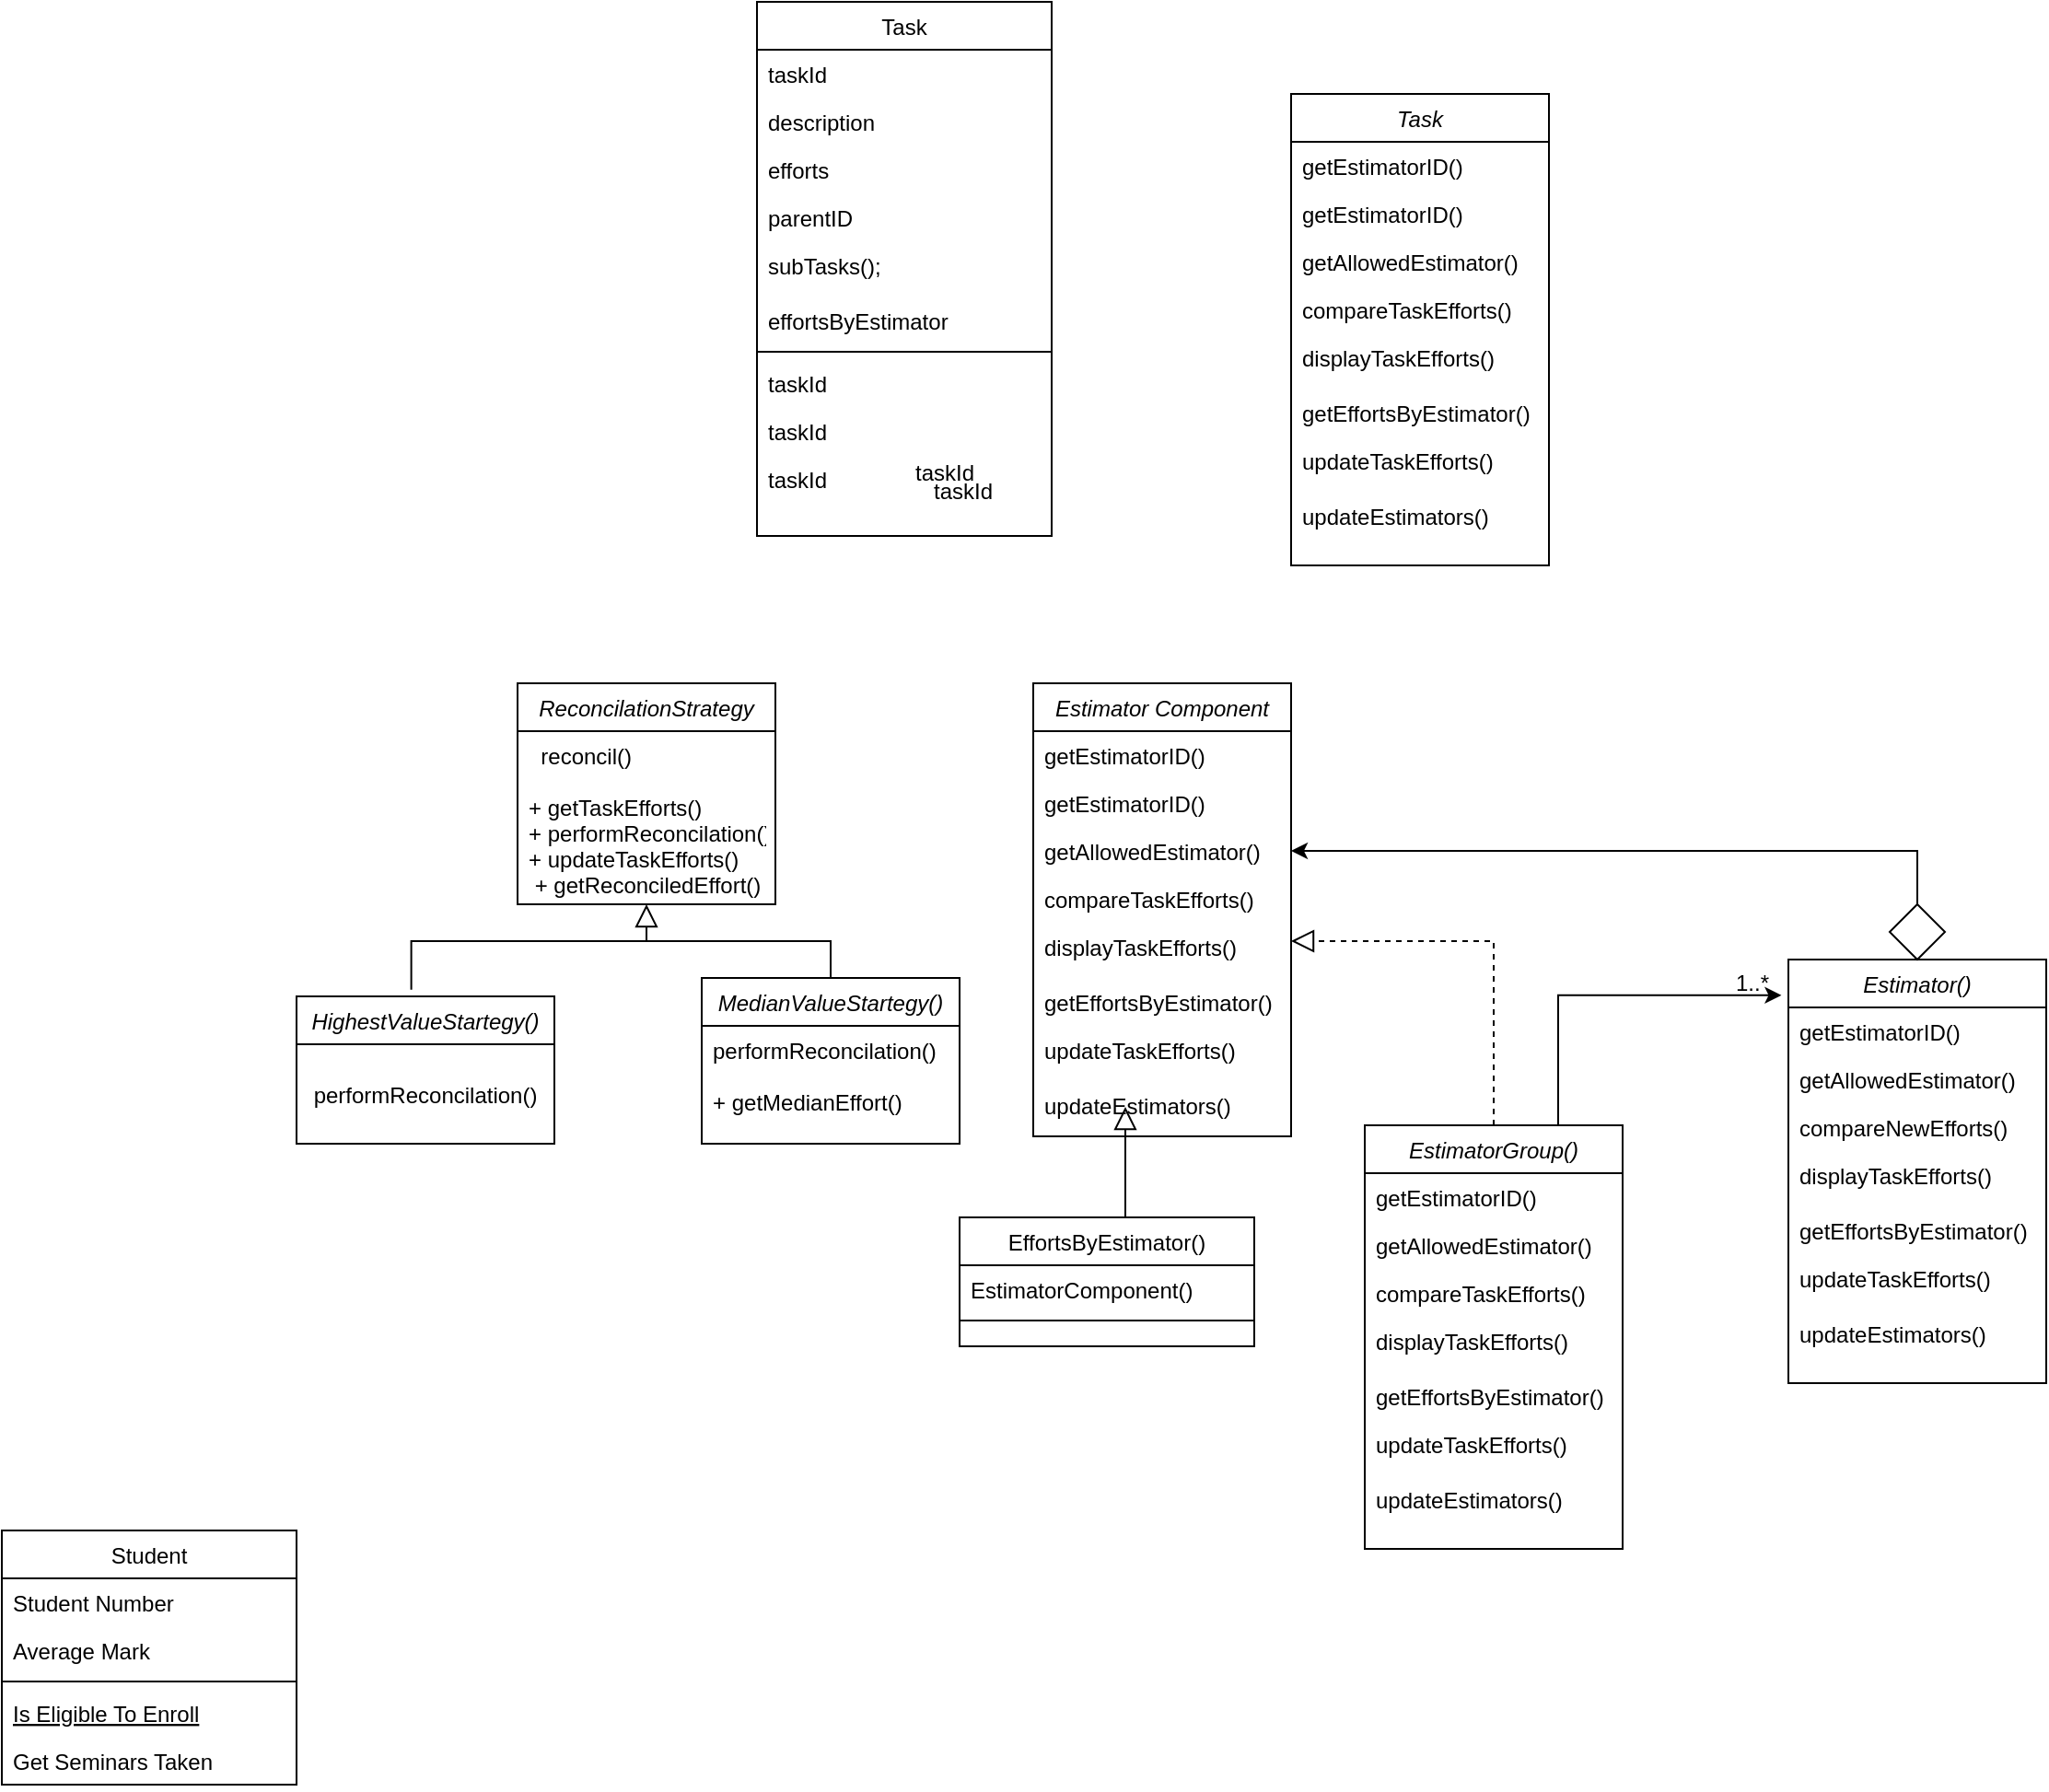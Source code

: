 <mxfile version="24.2.5" type="github">
  <diagram id="C5RBs43oDa-KdzZeNtuy" name="Page-1">
    <mxGraphModel dx="1820" dy="1784" grid="1" gridSize="10" guides="1" tooltips="1" connect="1" arrows="1" fold="1" page="1" pageScale="1" pageWidth="827" pageHeight="1169" math="0" shadow="0">
      <root>
        <mxCell id="WIyWlLk6GJQsqaUBKTNV-0" />
        <mxCell id="WIyWlLk6GJQsqaUBKTNV-1" parent="WIyWlLk6GJQsqaUBKTNV-0" />
        <mxCell id="zkfFHV4jXpPFQw0GAbJ--0" value="Estimator Component" style="swimlane;fontStyle=2;align=center;verticalAlign=top;childLayout=stackLayout;horizontal=1;startSize=26;horizontalStack=0;resizeParent=1;resizeLast=0;collapsible=1;marginBottom=0;rounded=0;shadow=0;strokeWidth=1;" parent="WIyWlLk6GJQsqaUBKTNV-1" vertex="1">
          <mxGeometry x="210" y="40" width="140" height="246" as="geometry">
            <mxRectangle x="210" y="40" width="160" height="26" as="alternateBounds" />
          </mxGeometry>
        </mxCell>
        <mxCell id="uz5Cc4IZc9jDpp8bJHu5-74" value="getEstimatorID()&#xa;" style="text;align=left;verticalAlign=top;spacingLeft=4;spacingRight=4;overflow=hidden;rotatable=0;points=[[0,0.5],[1,0.5]];portConstraint=eastwest;" vertex="1" parent="zkfFHV4jXpPFQw0GAbJ--0">
          <mxGeometry y="26" width="140" height="26" as="geometry" />
        </mxCell>
        <mxCell id="zkfFHV4jXpPFQw0GAbJ--1" value="getEstimatorID()&#xa;" style="text;align=left;verticalAlign=top;spacingLeft=4;spacingRight=4;overflow=hidden;rotatable=0;points=[[0,0.5],[1,0.5]];portConstraint=eastwest;" parent="zkfFHV4jXpPFQw0GAbJ--0" vertex="1">
          <mxGeometry y="52" width="140" height="26" as="geometry" />
        </mxCell>
        <mxCell id="zkfFHV4jXpPFQw0GAbJ--2" value="getAllowedEstimator()" style="text;align=left;verticalAlign=top;spacingLeft=4;spacingRight=4;overflow=hidden;rotatable=0;points=[[0,0.5],[1,0.5]];portConstraint=eastwest;rounded=0;shadow=0;html=0;" parent="zkfFHV4jXpPFQw0GAbJ--0" vertex="1">
          <mxGeometry y="78" width="140" height="26" as="geometry" />
        </mxCell>
        <mxCell id="zkfFHV4jXpPFQw0GAbJ--3" value="compareTaskEfforts()" style="text;align=left;verticalAlign=top;spacingLeft=4;spacingRight=4;overflow=hidden;rotatable=0;points=[[0,0.5],[1,0.5]];portConstraint=eastwest;rounded=0;shadow=0;html=0;" parent="zkfFHV4jXpPFQw0GAbJ--0" vertex="1">
          <mxGeometry y="104" width="140" height="26" as="geometry" />
        </mxCell>
        <mxCell id="zkfFHV4jXpPFQw0GAbJ--5" value="displayTaskEfforts()" style="text;align=left;verticalAlign=top;spacingLeft=4;spacingRight=4;overflow=hidden;rotatable=0;points=[[0,0.5],[1,0.5]];portConstraint=eastwest;" parent="zkfFHV4jXpPFQw0GAbJ--0" vertex="1">
          <mxGeometry y="130" width="140" height="30" as="geometry" />
        </mxCell>
        <mxCell id="uz5Cc4IZc9jDpp8bJHu5-3" value="getEffortsByEstimator()" style="text;align=left;verticalAlign=top;spacingLeft=4;spacingRight=4;overflow=hidden;rotatable=0;points=[[0,0.5],[1,0.5]];portConstraint=eastwest;" vertex="1" parent="zkfFHV4jXpPFQw0GAbJ--0">
          <mxGeometry y="160" width="140" height="26" as="geometry" />
        </mxCell>
        <mxCell id="uz5Cc4IZc9jDpp8bJHu5-1" value="updateTaskEfforts()" style="text;align=left;verticalAlign=top;spacingLeft=4;spacingRight=4;overflow=hidden;rotatable=0;points=[[0,0.5],[1,0.5]];portConstraint=eastwest;" vertex="1" parent="zkfFHV4jXpPFQw0GAbJ--0">
          <mxGeometry y="186" width="140" height="30" as="geometry" />
        </mxCell>
        <mxCell id="uz5Cc4IZc9jDpp8bJHu5-12" value="updateEstimators()" style="text;align=left;verticalAlign=top;spacingLeft=4;spacingRight=4;overflow=hidden;rotatable=0;points=[[0,0.5],[1,0.5]];portConstraint=eastwest;" vertex="1" parent="zkfFHV4jXpPFQw0GAbJ--0">
          <mxGeometry y="216" width="140" height="30" as="geometry" />
        </mxCell>
        <mxCell id="zkfFHV4jXpPFQw0GAbJ--6" value="Student" style="swimlane;fontStyle=0;align=center;verticalAlign=top;childLayout=stackLayout;horizontal=1;startSize=26;horizontalStack=0;resizeParent=1;resizeLast=0;collapsible=1;marginBottom=0;rounded=0;shadow=0;strokeWidth=1;" parent="WIyWlLk6GJQsqaUBKTNV-1" vertex="1">
          <mxGeometry x="-350" y="500" width="160" height="138" as="geometry">
            <mxRectangle x="130" y="380" width="160" height="26" as="alternateBounds" />
          </mxGeometry>
        </mxCell>
        <mxCell id="zkfFHV4jXpPFQw0GAbJ--7" value="Student Number" style="text;align=left;verticalAlign=top;spacingLeft=4;spacingRight=4;overflow=hidden;rotatable=0;points=[[0,0.5],[1,0.5]];portConstraint=eastwest;" parent="zkfFHV4jXpPFQw0GAbJ--6" vertex="1">
          <mxGeometry y="26" width="160" height="26" as="geometry" />
        </mxCell>
        <mxCell id="zkfFHV4jXpPFQw0GAbJ--8" value="Average Mark" style="text;align=left;verticalAlign=top;spacingLeft=4;spacingRight=4;overflow=hidden;rotatable=0;points=[[0,0.5],[1,0.5]];portConstraint=eastwest;rounded=0;shadow=0;html=0;" parent="zkfFHV4jXpPFQw0GAbJ--6" vertex="1">
          <mxGeometry y="52" width="160" height="26" as="geometry" />
        </mxCell>
        <mxCell id="zkfFHV4jXpPFQw0GAbJ--9" value="" style="line;html=1;strokeWidth=1;align=left;verticalAlign=middle;spacingTop=-1;spacingLeft=3;spacingRight=3;rotatable=0;labelPosition=right;points=[];portConstraint=eastwest;" parent="zkfFHV4jXpPFQw0GAbJ--6" vertex="1">
          <mxGeometry y="78" width="160" height="8" as="geometry" />
        </mxCell>
        <mxCell id="zkfFHV4jXpPFQw0GAbJ--10" value="Is Eligible To Enroll" style="text;align=left;verticalAlign=top;spacingLeft=4;spacingRight=4;overflow=hidden;rotatable=0;points=[[0,0.5],[1,0.5]];portConstraint=eastwest;fontStyle=4" parent="zkfFHV4jXpPFQw0GAbJ--6" vertex="1">
          <mxGeometry y="86" width="160" height="26" as="geometry" />
        </mxCell>
        <mxCell id="zkfFHV4jXpPFQw0GAbJ--11" value="Get Seminars Taken" style="text;align=left;verticalAlign=top;spacingLeft=4;spacingRight=4;overflow=hidden;rotatable=0;points=[[0,0.5],[1,0.5]];portConstraint=eastwest;" parent="zkfFHV4jXpPFQw0GAbJ--6" vertex="1">
          <mxGeometry y="112" width="160" height="26" as="geometry" />
        </mxCell>
        <mxCell id="zkfFHV4jXpPFQw0GAbJ--13" value="EffortsByEstimator()" style="swimlane;fontStyle=0;align=center;verticalAlign=top;childLayout=stackLayout;horizontal=1;startSize=26;horizontalStack=0;resizeParent=1;resizeLast=0;collapsible=1;marginBottom=0;rounded=0;shadow=0;strokeWidth=1;" parent="WIyWlLk6GJQsqaUBKTNV-1" vertex="1">
          <mxGeometry x="170" y="330" width="160" height="70" as="geometry">
            <mxRectangle x="340" y="380" width="170" height="26" as="alternateBounds" />
          </mxGeometry>
        </mxCell>
        <mxCell id="zkfFHV4jXpPFQw0GAbJ--14" value="EstimatorComponent()" style="text;align=left;verticalAlign=top;spacingLeft=4;spacingRight=4;overflow=hidden;rotatable=0;points=[[0,0.5],[1,0.5]];portConstraint=eastwest;" parent="zkfFHV4jXpPFQw0GAbJ--13" vertex="1">
          <mxGeometry y="26" width="160" height="26" as="geometry" />
        </mxCell>
        <mxCell id="zkfFHV4jXpPFQw0GAbJ--15" value="" style="line;html=1;strokeWidth=1;align=left;verticalAlign=middle;spacingTop=-1;spacingLeft=3;spacingRight=3;rotatable=0;labelPosition=right;points=[];portConstraint=eastwest;" parent="zkfFHV4jXpPFQw0GAbJ--13" vertex="1">
          <mxGeometry y="52" width="160" height="8" as="geometry" />
        </mxCell>
        <mxCell id="zkfFHV4jXpPFQw0GAbJ--16" value="" style="endArrow=block;endSize=10;endFill=0;shadow=0;strokeWidth=1;rounded=0;curved=0;edgeStyle=elbowEdgeStyle;elbow=vertical;exitX=0.5;exitY=0;exitDx=0;exitDy=0;dashed=1;" parent="WIyWlLk6GJQsqaUBKTNV-1" source="uz5Cc4IZc9jDpp8bJHu5-37" edge="1">
          <mxGeometry width="160" relative="1" as="geometry">
            <mxPoint x="460" y="270" as="sourcePoint" />
            <mxPoint x="350" y="180" as="targetPoint" />
            <Array as="points">
              <mxPoint x="510" y="180" />
            </Array>
          </mxGeometry>
        </mxCell>
        <mxCell id="uz5Cc4IZc9jDpp8bJHu5-26" value="Estimator()" style="swimlane;fontStyle=2;align=center;verticalAlign=top;childLayout=stackLayout;horizontal=1;startSize=26;horizontalStack=0;resizeParent=1;resizeLast=0;collapsible=1;marginBottom=0;rounded=0;shadow=0;strokeWidth=1;" vertex="1" parent="WIyWlLk6GJQsqaUBKTNV-1">
          <mxGeometry x="620" y="190" width="140" height="230" as="geometry">
            <mxRectangle x="210" y="40" width="160" height="26" as="alternateBounds" />
          </mxGeometry>
        </mxCell>
        <mxCell id="uz5Cc4IZc9jDpp8bJHu5-27" value="getEstimatorID()&#xa;" style="text;align=left;verticalAlign=top;spacingLeft=4;spacingRight=4;overflow=hidden;rotatable=0;points=[[0,0.5],[1,0.5]];portConstraint=eastwest;" vertex="1" parent="uz5Cc4IZc9jDpp8bJHu5-26">
          <mxGeometry y="26" width="140" height="26" as="geometry" />
        </mxCell>
        <mxCell id="uz5Cc4IZc9jDpp8bJHu5-28" value="getAllowedEstimator()" style="text;align=left;verticalAlign=top;spacingLeft=4;spacingRight=4;overflow=hidden;rotatable=0;points=[[0,0.5],[1,0.5]];portConstraint=eastwest;rounded=0;shadow=0;html=0;" vertex="1" parent="uz5Cc4IZc9jDpp8bJHu5-26">
          <mxGeometry y="52" width="140" height="26" as="geometry" />
        </mxCell>
        <mxCell id="uz5Cc4IZc9jDpp8bJHu5-29" value="compareNewEfforts()" style="text;align=left;verticalAlign=top;spacingLeft=4;spacingRight=4;overflow=hidden;rotatable=0;points=[[0,0.5],[1,0.5]];portConstraint=eastwest;rounded=0;shadow=0;html=0;" vertex="1" parent="uz5Cc4IZc9jDpp8bJHu5-26">
          <mxGeometry y="78" width="140" height="26" as="geometry" />
        </mxCell>
        <mxCell id="uz5Cc4IZc9jDpp8bJHu5-30" value="displayTaskEfforts()" style="text;align=left;verticalAlign=top;spacingLeft=4;spacingRight=4;overflow=hidden;rotatable=0;points=[[0,0.5],[1,0.5]];portConstraint=eastwest;" vertex="1" parent="uz5Cc4IZc9jDpp8bJHu5-26">
          <mxGeometry y="104" width="140" height="30" as="geometry" />
        </mxCell>
        <mxCell id="uz5Cc4IZc9jDpp8bJHu5-31" value="getEffortsByEstimator()" style="text;align=left;verticalAlign=top;spacingLeft=4;spacingRight=4;overflow=hidden;rotatable=0;points=[[0,0.5],[1,0.5]];portConstraint=eastwest;" vertex="1" parent="uz5Cc4IZc9jDpp8bJHu5-26">
          <mxGeometry y="134" width="140" height="26" as="geometry" />
        </mxCell>
        <mxCell id="uz5Cc4IZc9jDpp8bJHu5-32" value="updateTaskEfforts()" style="text;align=left;verticalAlign=top;spacingLeft=4;spacingRight=4;overflow=hidden;rotatable=0;points=[[0,0.5],[1,0.5]];portConstraint=eastwest;" vertex="1" parent="uz5Cc4IZc9jDpp8bJHu5-26">
          <mxGeometry y="160" width="140" height="30" as="geometry" />
        </mxCell>
        <mxCell id="uz5Cc4IZc9jDpp8bJHu5-33" value="updateEstimators()" style="text;align=left;verticalAlign=top;spacingLeft=4;spacingRight=4;overflow=hidden;rotatable=0;points=[[0,0.5],[1,0.5]];portConstraint=eastwest;" vertex="1" parent="uz5Cc4IZc9jDpp8bJHu5-26">
          <mxGeometry y="190" width="140" height="30" as="geometry" />
        </mxCell>
        <mxCell id="uz5Cc4IZc9jDpp8bJHu5-37" value="EstimatorGroup()" style="swimlane;fontStyle=2;align=center;verticalAlign=top;childLayout=stackLayout;horizontal=1;startSize=26;horizontalStack=0;resizeParent=1;resizeLast=0;collapsible=1;marginBottom=0;rounded=0;shadow=0;strokeWidth=1;" vertex="1" parent="WIyWlLk6GJQsqaUBKTNV-1">
          <mxGeometry x="390" y="280" width="140" height="230" as="geometry">
            <mxRectangle x="210" y="40" width="160" height="26" as="alternateBounds" />
          </mxGeometry>
        </mxCell>
        <mxCell id="uz5Cc4IZc9jDpp8bJHu5-38" value="getEstimatorID()&#xa;" style="text;align=left;verticalAlign=top;spacingLeft=4;spacingRight=4;overflow=hidden;rotatable=0;points=[[0,0.5],[1,0.5]];portConstraint=eastwest;" vertex="1" parent="uz5Cc4IZc9jDpp8bJHu5-37">
          <mxGeometry y="26" width="140" height="26" as="geometry" />
        </mxCell>
        <mxCell id="uz5Cc4IZc9jDpp8bJHu5-39" value="getAllowedEstimator()" style="text;align=left;verticalAlign=top;spacingLeft=4;spacingRight=4;overflow=hidden;rotatable=0;points=[[0,0.5],[1,0.5]];portConstraint=eastwest;rounded=0;shadow=0;html=0;" vertex="1" parent="uz5Cc4IZc9jDpp8bJHu5-37">
          <mxGeometry y="52" width="140" height="26" as="geometry" />
        </mxCell>
        <mxCell id="uz5Cc4IZc9jDpp8bJHu5-40" value="compareTaskEfforts()" style="text;align=left;verticalAlign=top;spacingLeft=4;spacingRight=4;overflow=hidden;rotatable=0;points=[[0,0.5],[1,0.5]];portConstraint=eastwest;rounded=0;shadow=0;html=0;" vertex="1" parent="uz5Cc4IZc9jDpp8bJHu5-37">
          <mxGeometry y="78" width="140" height="26" as="geometry" />
        </mxCell>
        <mxCell id="uz5Cc4IZc9jDpp8bJHu5-41" value="displayTaskEfforts()" style="text;align=left;verticalAlign=top;spacingLeft=4;spacingRight=4;overflow=hidden;rotatable=0;points=[[0,0.5],[1,0.5]];portConstraint=eastwest;" vertex="1" parent="uz5Cc4IZc9jDpp8bJHu5-37">
          <mxGeometry y="104" width="140" height="30" as="geometry" />
        </mxCell>
        <mxCell id="uz5Cc4IZc9jDpp8bJHu5-42" value="getEffortsByEstimator()" style="text;align=left;verticalAlign=top;spacingLeft=4;spacingRight=4;overflow=hidden;rotatable=0;points=[[0,0.5],[1,0.5]];portConstraint=eastwest;" vertex="1" parent="uz5Cc4IZc9jDpp8bJHu5-37">
          <mxGeometry y="134" width="140" height="26" as="geometry" />
        </mxCell>
        <mxCell id="uz5Cc4IZc9jDpp8bJHu5-43" value="updateTaskEfforts()" style="text;align=left;verticalAlign=top;spacingLeft=4;spacingRight=4;overflow=hidden;rotatable=0;points=[[0,0.5],[1,0.5]];portConstraint=eastwest;" vertex="1" parent="uz5Cc4IZc9jDpp8bJHu5-37">
          <mxGeometry y="160" width="140" height="30" as="geometry" />
        </mxCell>
        <mxCell id="uz5Cc4IZc9jDpp8bJHu5-44" value="updateEstimators()" style="text;align=left;verticalAlign=top;spacingLeft=4;spacingRight=4;overflow=hidden;rotatable=0;points=[[0,0.5],[1,0.5]];portConstraint=eastwest;" vertex="1" parent="uz5Cc4IZc9jDpp8bJHu5-37">
          <mxGeometry y="190" width="140" height="30" as="geometry" />
        </mxCell>
        <mxCell id="uz5Cc4IZc9jDpp8bJHu5-46" value="ReconcilationStrategy" style="swimlane;fontStyle=2;align=center;verticalAlign=top;childLayout=stackLayout;horizontal=1;startSize=26;horizontalStack=0;resizeParent=1;resizeLast=0;collapsible=1;marginBottom=0;rounded=0;shadow=0;strokeWidth=1;" vertex="1" parent="WIyWlLk6GJQsqaUBKTNV-1">
          <mxGeometry x="-70" y="40" width="140" height="120" as="geometry">
            <mxRectangle x="210" y="40" width="160" height="26" as="alternateBounds" />
          </mxGeometry>
        </mxCell>
        <mxCell id="uz5Cc4IZc9jDpp8bJHu5-48" value="  reconcil()&#xa;&#xa;+ getTaskEfforts()&#xa;+ performReconcilation()&#xa;+ updateTaskEfforts()&#xa; + getReconciledEffort()&#xa;" style="text;align=left;verticalAlign=top;spacingLeft=4;spacingRight=4;overflow=hidden;rotatable=0;points=[[0,0.5],[1,0.5]];portConstraint=eastwest;rounded=0;shadow=0;html=0;" vertex="1" parent="uz5Cc4IZc9jDpp8bJHu5-46">
          <mxGeometry y="26" width="140" height="94" as="geometry" />
        </mxCell>
        <mxCell id="uz5Cc4IZc9jDpp8bJHu5-61" style="edgeStyle=orthogonalEdgeStyle;rounded=0;orthogonalLoop=1;jettySize=auto;html=1;entryX=1;entryY=0.5;entryDx=0;entryDy=0;" edge="1" parent="WIyWlLk6GJQsqaUBKTNV-1" source="uz5Cc4IZc9jDpp8bJHu5-58" target="zkfFHV4jXpPFQw0GAbJ--2">
          <mxGeometry relative="1" as="geometry" />
        </mxCell>
        <mxCell id="uz5Cc4IZc9jDpp8bJHu5-58" value="" style="rhombus;whiteSpace=wrap;html=1;verticalAlign=top;fontStyle=2;startSize=26;rounded=0;shadow=0;strokeWidth=1;" vertex="1" parent="WIyWlLk6GJQsqaUBKTNV-1">
          <mxGeometry x="675" y="160" width="30" height="30" as="geometry" />
        </mxCell>
        <mxCell id="uz5Cc4IZc9jDpp8bJHu5-63" value="" style="endArrow=block;endSize=10;endFill=0;shadow=0;strokeWidth=1;rounded=0;curved=0;edgeStyle=elbowEdgeStyle;elbow=vertical;exitX=0.5;exitY=0;exitDx=0;exitDy=0;" edge="1" parent="WIyWlLk6GJQsqaUBKTNV-1" source="zkfFHV4jXpPFQw0GAbJ--13">
          <mxGeometry width="160" relative="1" as="geometry">
            <mxPoint x="60" y="250" as="sourcePoint" />
            <mxPoint x="260" y="270" as="targetPoint" />
            <Array as="points">
              <mxPoint x="270" y="330" />
            </Array>
          </mxGeometry>
        </mxCell>
        <mxCell id="uz5Cc4IZc9jDpp8bJHu5-65" value="HighestValueStartegy()" style="swimlane;fontStyle=2;align=center;verticalAlign=top;childLayout=stackLayout;horizontal=1;startSize=26;horizontalStack=0;resizeParent=1;resizeLast=0;collapsible=1;marginBottom=0;rounded=0;shadow=0;strokeWidth=1;" vertex="1" parent="WIyWlLk6GJQsqaUBKTNV-1">
          <mxGeometry x="-190" y="210" width="140" height="80" as="geometry">
            <mxRectangle x="210" y="40" width="160" height="26" as="alternateBounds" />
          </mxGeometry>
        </mxCell>
        <mxCell id="uz5Cc4IZc9jDpp8bJHu5-66" value="&#xa; performReconcilation()&#xa;" style="text;align=left;verticalAlign=top;spacingLeft=4;spacingRight=4;overflow=hidden;rotatable=0;points=[[0,0.5],[1,0.5]];portConstraint=eastwest;rounded=0;shadow=0;html=0;" vertex="1" parent="uz5Cc4IZc9jDpp8bJHu5-65">
          <mxGeometry y="26" width="140" height="54" as="geometry" />
        </mxCell>
        <mxCell id="uz5Cc4IZc9jDpp8bJHu5-72" style="edgeStyle=orthogonalEdgeStyle;rounded=0;orthogonalLoop=1;jettySize=auto;html=1;endArrow=none;endFill=0;exitX=0.5;exitY=0;exitDx=0;exitDy=0;" edge="1" parent="WIyWlLk6GJQsqaUBKTNV-1" source="uz5Cc4IZc9jDpp8bJHu5-69">
          <mxGeometry relative="1" as="geometry">
            <mxPoint x="-120" y="180" as="targetPoint" />
            <mxPoint x="-110.0" y="210.0" as="sourcePoint" />
            <Array as="points">
              <mxPoint x="100" y="180" />
            </Array>
          </mxGeometry>
        </mxCell>
        <mxCell id="uz5Cc4IZc9jDpp8bJHu5-69" value="MedianValueStartegy()" style="swimlane;fontStyle=2;align=center;verticalAlign=top;childLayout=stackLayout;horizontal=1;startSize=26;horizontalStack=0;resizeParent=1;resizeLast=0;collapsible=1;marginBottom=0;rounded=0;shadow=0;strokeWidth=1;" vertex="1" parent="WIyWlLk6GJQsqaUBKTNV-1">
          <mxGeometry x="30" y="200" width="140" height="90" as="geometry">
            <mxRectangle x="210" y="40" width="160" height="26" as="alternateBounds" />
          </mxGeometry>
        </mxCell>
        <mxCell id="uz5Cc4IZc9jDpp8bJHu5-70" value="performReconcilation()&#xa;&#xa;+ getMedianEffort()" style="text;align=left;verticalAlign=top;spacingLeft=4;spacingRight=4;overflow=hidden;rotatable=0;points=[[0,0.5],[1,0.5]];portConstraint=eastwest;rounded=0;shadow=0;html=0;" vertex="1" parent="uz5Cc4IZc9jDpp8bJHu5-69">
          <mxGeometry y="26" width="140" height="64" as="geometry" />
        </mxCell>
        <mxCell id="uz5Cc4IZc9jDpp8bJHu5-73" value="" style="endArrow=block;endSize=10;endFill=0;shadow=0;strokeWidth=1;rounded=0;curved=0;edgeStyle=elbowEdgeStyle;elbow=vertical;exitX=0.445;exitY=-0.046;exitDx=0;exitDy=0;exitPerimeter=0;" edge="1" parent="WIyWlLk6GJQsqaUBKTNV-1" source="uz5Cc4IZc9jDpp8bJHu5-65" target="uz5Cc4IZc9jDpp8bJHu5-48">
          <mxGeometry width="160" relative="1" as="geometry">
            <mxPoint x="70" y="260" as="sourcePoint" />
            <mxPoint x="217" y="208" as="targetPoint" />
            <Array as="points">
              <mxPoint y="180" />
              <mxPoint x="-250" y="180" />
            </Array>
          </mxGeometry>
        </mxCell>
        <mxCell id="uz5Cc4IZc9jDpp8bJHu5-75" style="edgeStyle=orthogonalEdgeStyle;rounded=0;orthogonalLoop=1;jettySize=auto;html=1;exitX=0.75;exitY=0;exitDx=0;exitDy=0;entryX=-0.027;entryY=-0.255;entryDx=0;entryDy=0;entryPerimeter=0;" edge="1" parent="WIyWlLk6GJQsqaUBKTNV-1" source="uz5Cc4IZc9jDpp8bJHu5-37" target="uz5Cc4IZc9jDpp8bJHu5-27">
          <mxGeometry relative="1" as="geometry" />
        </mxCell>
        <mxCell id="uz5Cc4IZc9jDpp8bJHu5-76" value="1..*" style="text;html=1;align=center;verticalAlign=middle;resizable=0;points=[];autosize=1;strokeColor=none;fillColor=none;" vertex="1" parent="WIyWlLk6GJQsqaUBKTNV-1">
          <mxGeometry x="580" y="188" width="40" height="30" as="geometry" />
        </mxCell>
        <mxCell id="uz5Cc4IZc9jDpp8bJHu5-77" value="Task" style="swimlane;fontStyle=2;align=center;verticalAlign=top;childLayout=stackLayout;horizontal=1;startSize=26;horizontalStack=0;resizeParent=1;resizeLast=0;collapsible=1;marginBottom=0;rounded=0;shadow=0;strokeWidth=1;" vertex="1" parent="WIyWlLk6GJQsqaUBKTNV-1">
          <mxGeometry x="350" y="-280" width="140" height="256" as="geometry">
            <mxRectangle x="210" y="40" width="160" height="26" as="alternateBounds" />
          </mxGeometry>
        </mxCell>
        <mxCell id="uz5Cc4IZc9jDpp8bJHu5-78" value="getEstimatorID()&#xa;" style="text;align=left;verticalAlign=top;spacingLeft=4;spacingRight=4;overflow=hidden;rotatable=0;points=[[0,0.5],[1,0.5]];portConstraint=eastwest;" vertex="1" parent="uz5Cc4IZc9jDpp8bJHu5-77">
          <mxGeometry y="26" width="140" height="26" as="geometry" />
        </mxCell>
        <mxCell id="uz5Cc4IZc9jDpp8bJHu5-79" value="getEstimatorID()&#xa;" style="text;align=left;verticalAlign=top;spacingLeft=4;spacingRight=4;overflow=hidden;rotatable=0;points=[[0,0.5],[1,0.5]];portConstraint=eastwest;" vertex="1" parent="uz5Cc4IZc9jDpp8bJHu5-77">
          <mxGeometry y="52" width="140" height="26" as="geometry" />
        </mxCell>
        <mxCell id="uz5Cc4IZc9jDpp8bJHu5-80" value="getAllowedEstimator()" style="text;align=left;verticalAlign=top;spacingLeft=4;spacingRight=4;overflow=hidden;rotatable=0;points=[[0,0.5],[1,0.5]];portConstraint=eastwest;rounded=0;shadow=0;html=0;" vertex="1" parent="uz5Cc4IZc9jDpp8bJHu5-77">
          <mxGeometry y="78" width="140" height="26" as="geometry" />
        </mxCell>
        <mxCell id="uz5Cc4IZc9jDpp8bJHu5-81" value="compareTaskEfforts()" style="text;align=left;verticalAlign=top;spacingLeft=4;spacingRight=4;overflow=hidden;rotatable=0;points=[[0,0.5],[1,0.5]];portConstraint=eastwest;rounded=0;shadow=0;html=0;" vertex="1" parent="uz5Cc4IZc9jDpp8bJHu5-77">
          <mxGeometry y="104" width="140" height="26" as="geometry" />
        </mxCell>
        <mxCell id="uz5Cc4IZc9jDpp8bJHu5-82" value="displayTaskEfforts()" style="text;align=left;verticalAlign=top;spacingLeft=4;spacingRight=4;overflow=hidden;rotatable=0;points=[[0,0.5],[1,0.5]];portConstraint=eastwest;" vertex="1" parent="uz5Cc4IZc9jDpp8bJHu5-77">
          <mxGeometry y="130" width="140" height="30" as="geometry" />
        </mxCell>
        <mxCell id="uz5Cc4IZc9jDpp8bJHu5-83" value="getEffortsByEstimator()" style="text;align=left;verticalAlign=top;spacingLeft=4;spacingRight=4;overflow=hidden;rotatable=0;points=[[0,0.5],[1,0.5]];portConstraint=eastwest;" vertex="1" parent="uz5Cc4IZc9jDpp8bJHu5-77">
          <mxGeometry y="160" width="140" height="26" as="geometry" />
        </mxCell>
        <mxCell id="uz5Cc4IZc9jDpp8bJHu5-84" value="updateTaskEfforts()" style="text;align=left;verticalAlign=top;spacingLeft=4;spacingRight=4;overflow=hidden;rotatable=0;points=[[0,0.5],[1,0.5]];portConstraint=eastwest;" vertex="1" parent="uz5Cc4IZc9jDpp8bJHu5-77">
          <mxGeometry y="186" width="140" height="30" as="geometry" />
        </mxCell>
        <mxCell id="uz5Cc4IZc9jDpp8bJHu5-85" value="updateEstimators()" style="text;align=left;verticalAlign=top;spacingLeft=4;spacingRight=4;overflow=hidden;rotatable=0;points=[[0,0.5],[1,0.5]];portConstraint=eastwest;" vertex="1" parent="uz5Cc4IZc9jDpp8bJHu5-77">
          <mxGeometry y="216" width="140" height="30" as="geometry" />
        </mxCell>
        <mxCell id="uz5Cc4IZc9jDpp8bJHu5-86" value="Task" style="swimlane;fontStyle=0;align=center;verticalAlign=top;childLayout=stackLayout;horizontal=1;startSize=26;horizontalStack=0;resizeParent=1;resizeLast=0;collapsible=1;marginBottom=0;rounded=0;shadow=0;strokeWidth=1;" vertex="1" parent="WIyWlLk6GJQsqaUBKTNV-1">
          <mxGeometry x="60" y="-330" width="160" height="290" as="geometry">
            <mxRectangle x="340" y="380" width="170" height="26" as="alternateBounds" />
          </mxGeometry>
        </mxCell>
        <mxCell id="uz5Cc4IZc9jDpp8bJHu5-87" value="taskId" style="text;align=left;verticalAlign=top;spacingLeft=4;spacingRight=4;overflow=hidden;rotatable=0;points=[[0,0.5],[1,0.5]];portConstraint=eastwest;" vertex="1" parent="uz5Cc4IZc9jDpp8bJHu5-86">
          <mxGeometry y="26" width="160" height="26" as="geometry" />
        </mxCell>
        <mxCell id="uz5Cc4IZc9jDpp8bJHu5-92" value="description" style="text;align=left;verticalAlign=top;spacingLeft=4;spacingRight=4;overflow=hidden;rotatable=0;points=[[0,0.5],[1,0.5]];portConstraint=eastwest;" vertex="1" parent="uz5Cc4IZc9jDpp8bJHu5-86">
          <mxGeometry y="52" width="160" height="26" as="geometry" />
        </mxCell>
        <mxCell id="uz5Cc4IZc9jDpp8bJHu5-89" value="efforts" style="text;align=left;verticalAlign=top;spacingLeft=4;spacingRight=4;overflow=hidden;rotatable=0;points=[[0,0.5],[1,0.5]];portConstraint=eastwest;" vertex="1" parent="uz5Cc4IZc9jDpp8bJHu5-86">
          <mxGeometry y="78" width="160" height="26" as="geometry" />
        </mxCell>
        <mxCell id="uz5Cc4IZc9jDpp8bJHu5-91" value="parentID" style="text;align=left;verticalAlign=top;spacingLeft=4;spacingRight=4;overflow=hidden;rotatable=0;points=[[0,0.5],[1,0.5]];portConstraint=eastwest;" vertex="1" parent="uz5Cc4IZc9jDpp8bJHu5-86">
          <mxGeometry y="104" width="160" height="26" as="geometry" />
        </mxCell>
        <mxCell id="uz5Cc4IZc9jDpp8bJHu5-90" value="subTasks();" style="text;align=left;verticalAlign=top;spacingLeft=4;spacingRight=4;overflow=hidden;rotatable=0;points=[[0,0.5],[1,0.5]];portConstraint=eastwest;" vertex="1" parent="uz5Cc4IZc9jDpp8bJHu5-86">
          <mxGeometry y="130" width="160" height="30" as="geometry" />
        </mxCell>
        <mxCell id="uz5Cc4IZc9jDpp8bJHu5-94" value="effortsByEstimator" style="text;align=left;verticalAlign=top;spacingLeft=4;spacingRight=4;overflow=hidden;rotatable=0;points=[[0,0.5],[1,0.5]];portConstraint=eastwest;" vertex="1" parent="uz5Cc4IZc9jDpp8bJHu5-86">
          <mxGeometry y="160" width="160" height="26" as="geometry" />
        </mxCell>
        <mxCell id="uz5Cc4IZc9jDpp8bJHu5-88" value="" style="line;html=1;strokeWidth=1;align=left;verticalAlign=middle;spacingTop=-1;spacingLeft=3;spacingRight=3;rotatable=0;labelPosition=right;points=[];portConstraint=eastwest;" vertex="1" parent="uz5Cc4IZc9jDpp8bJHu5-86">
          <mxGeometry y="186" width="160" height="8" as="geometry" />
        </mxCell>
        <mxCell id="uz5Cc4IZc9jDpp8bJHu5-95" value="taskId" style="text;align=left;verticalAlign=top;spacingLeft=4;spacingRight=4;overflow=hidden;rotatable=0;points=[[0,0.5],[1,0.5]];portConstraint=eastwest;" vertex="1" parent="uz5Cc4IZc9jDpp8bJHu5-86">
          <mxGeometry y="194" width="160" height="26" as="geometry" />
        </mxCell>
        <mxCell id="uz5Cc4IZc9jDpp8bJHu5-93" value="taskId" style="text;align=left;verticalAlign=top;spacingLeft=4;spacingRight=4;overflow=hidden;rotatable=0;points=[[0,0.5],[1,0.5]];portConstraint=eastwest;" vertex="1" parent="uz5Cc4IZc9jDpp8bJHu5-86">
          <mxGeometry y="220" width="160" height="26" as="geometry" />
        </mxCell>
        <mxCell id="uz5Cc4IZc9jDpp8bJHu5-98" value="taskId" style="text;align=left;verticalAlign=top;spacingLeft=4;spacingRight=4;overflow=hidden;rotatable=0;points=[[0,0.5],[1,0.5]];portConstraint=eastwest;" vertex="1" parent="uz5Cc4IZc9jDpp8bJHu5-86">
          <mxGeometry y="246" width="160" height="26" as="geometry" />
        </mxCell>
        <mxCell id="uz5Cc4IZc9jDpp8bJHu5-96" value="taskId" style="text;align=left;verticalAlign=top;spacingLeft=4;spacingRight=4;overflow=hidden;rotatable=0;points=[[0,0.5],[1,0.5]];portConstraint=eastwest;" vertex="1" parent="WIyWlLk6GJQsqaUBKTNV-1">
          <mxGeometry x="140" y="-88" width="160" height="26" as="geometry" />
        </mxCell>
        <mxCell id="uz5Cc4IZc9jDpp8bJHu5-97" value="taskId" style="text;align=left;verticalAlign=top;spacingLeft=4;spacingRight=4;overflow=hidden;rotatable=0;points=[[0,0.5],[1,0.5]];portConstraint=eastwest;" vertex="1" parent="WIyWlLk6GJQsqaUBKTNV-1">
          <mxGeometry x="150" y="-78" width="160" height="26" as="geometry" />
        </mxCell>
      </root>
    </mxGraphModel>
  </diagram>
</mxfile>
